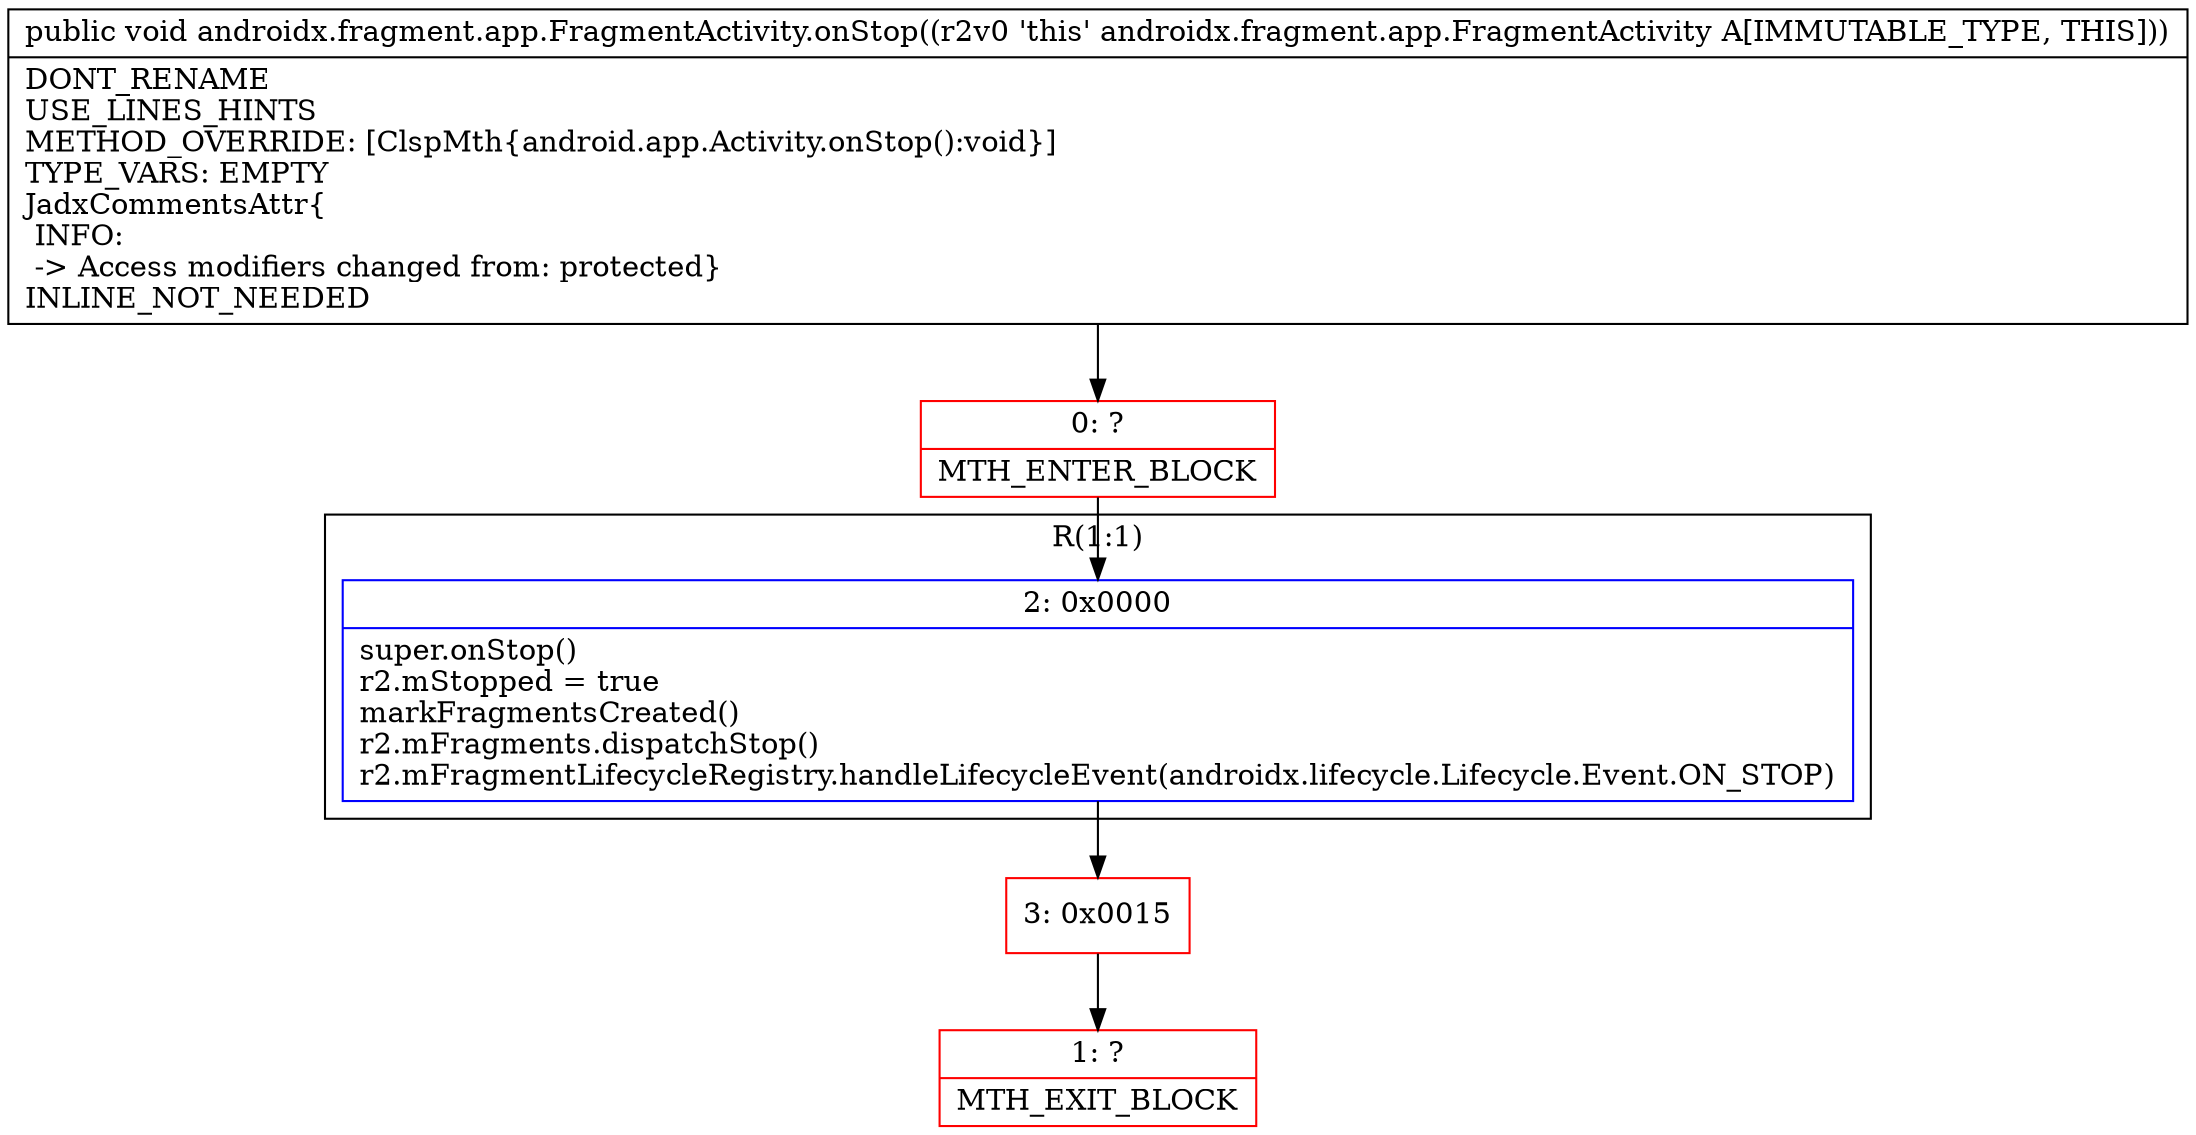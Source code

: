 digraph "CFG forandroidx.fragment.app.FragmentActivity.onStop()V" {
subgraph cluster_Region_457249841 {
label = "R(1:1)";
node [shape=record,color=blue];
Node_2 [shape=record,label="{2\:\ 0x0000|super.onStop()\lr2.mStopped = true\lmarkFragmentsCreated()\lr2.mFragments.dispatchStop()\lr2.mFragmentLifecycleRegistry.handleLifecycleEvent(androidx.lifecycle.Lifecycle.Event.ON_STOP)\l}"];
}
Node_0 [shape=record,color=red,label="{0\:\ ?|MTH_ENTER_BLOCK\l}"];
Node_3 [shape=record,color=red,label="{3\:\ 0x0015}"];
Node_1 [shape=record,color=red,label="{1\:\ ?|MTH_EXIT_BLOCK\l}"];
MethodNode[shape=record,label="{public void androidx.fragment.app.FragmentActivity.onStop((r2v0 'this' androidx.fragment.app.FragmentActivity A[IMMUTABLE_TYPE, THIS]))  | DONT_RENAME\lUSE_LINES_HINTS\lMETHOD_OVERRIDE: [ClspMth\{android.app.Activity.onStop():void\}]\lTYPE_VARS: EMPTY\lJadxCommentsAttr\{\l INFO: \l \-\> Access modifiers changed from: protected\}\lINLINE_NOT_NEEDED\l}"];
MethodNode -> Node_0;Node_2 -> Node_3;
Node_0 -> Node_2;
Node_3 -> Node_1;
}

